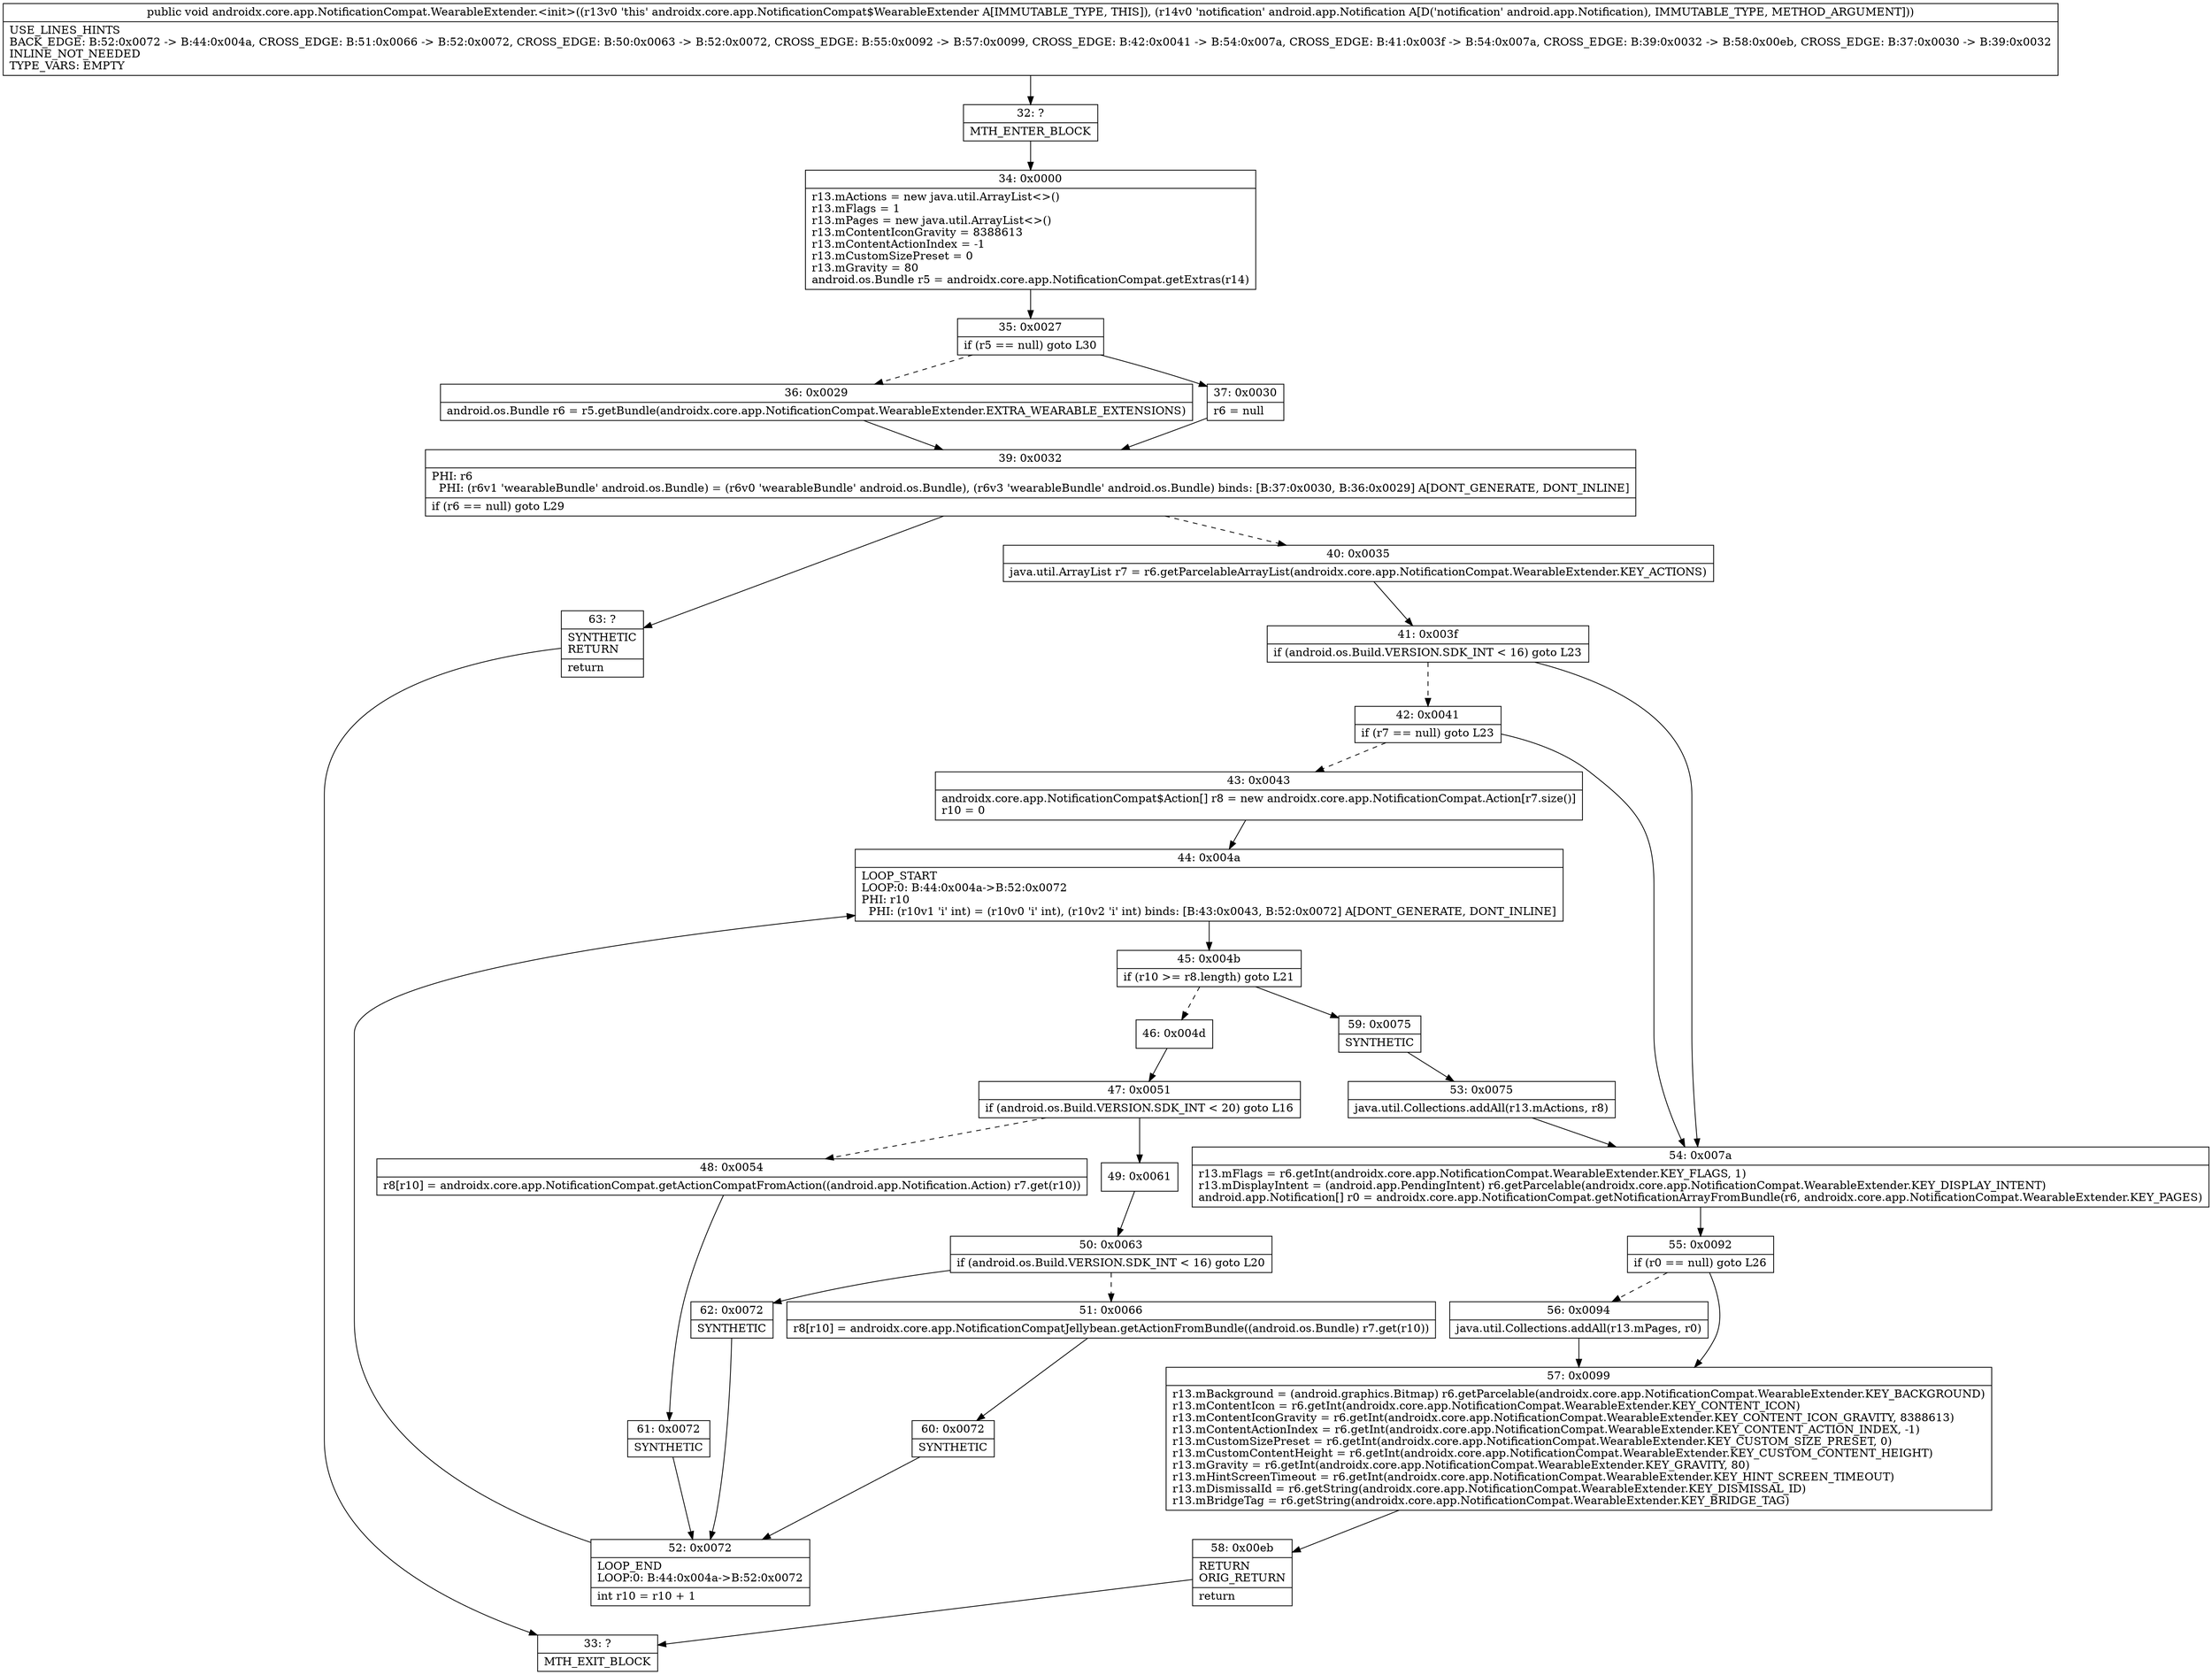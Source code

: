digraph "CFG forandroidx.core.app.NotificationCompat.WearableExtender.\<init\>(Landroid\/app\/Notification;)V" {
Node_32 [shape=record,label="{32\:\ ?|MTH_ENTER_BLOCK\l}"];
Node_34 [shape=record,label="{34\:\ 0x0000|r13.mActions = new java.util.ArrayList\<\>()\lr13.mFlags = 1\lr13.mPages = new java.util.ArrayList\<\>()\lr13.mContentIconGravity = 8388613\lr13.mContentActionIndex = \-1\lr13.mCustomSizePreset = 0\lr13.mGravity = 80\landroid.os.Bundle r5 = androidx.core.app.NotificationCompat.getExtras(r14)\l}"];
Node_35 [shape=record,label="{35\:\ 0x0027|if (r5 == null) goto L30\l}"];
Node_36 [shape=record,label="{36\:\ 0x0029|android.os.Bundle r6 = r5.getBundle(androidx.core.app.NotificationCompat.WearableExtender.EXTRA_WEARABLE_EXTENSIONS)\l}"];
Node_39 [shape=record,label="{39\:\ 0x0032|PHI: r6 \l  PHI: (r6v1 'wearableBundle' android.os.Bundle) = (r6v0 'wearableBundle' android.os.Bundle), (r6v3 'wearableBundle' android.os.Bundle) binds: [B:37:0x0030, B:36:0x0029] A[DONT_GENERATE, DONT_INLINE]\l|if (r6 == null) goto L29\l}"];
Node_40 [shape=record,label="{40\:\ 0x0035|java.util.ArrayList r7 = r6.getParcelableArrayList(androidx.core.app.NotificationCompat.WearableExtender.KEY_ACTIONS)\l}"];
Node_41 [shape=record,label="{41\:\ 0x003f|if (android.os.Build.VERSION.SDK_INT \< 16) goto L23\l}"];
Node_42 [shape=record,label="{42\:\ 0x0041|if (r7 == null) goto L23\l}"];
Node_43 [shape=record,label="{43\:\ 0x0043|androidx.core.app.NotificationCompat$Action[] r8 = new androidx.core.app.NotificationCompat.Action[r7.size()]\lr10 = 0\l}"];
Node_44 [shape=record,label="{44\:\ 0x004a|LOOP_START\lLOOP:0: B:44:0x004a\-\>B:52:0x0072\lPHI: r10 \l  PHI: (r10v1 'i' int) = (r10v0 'i' int), (r10v2 'i' int) binds: [B:43:0x0043, B:52:0x0072] A[DONT_GENERATE, DONT_INLINE]\l}"];
Node_45 [shape=record,label="{45\:\ 0x004b|if (r10 \>= r8.length) goto L21\l}"];
Node_46 [shape=record,label="{46\:\ 0x004d}"];
Node_47 [shape=record,label="{47\:\ 0x0051|if (android.os.Build.VERSION.SDK_INT \< 20) goto L16\l}"];
Node_48 [shape=record,label="{48\:\ 0x0054|r8[r10] = androidx.core.app.NotificationCompat.getActionCompatFromAction((android.app.Notification.Action) r7.get(r10))\l}"];
Node_61 [shape=record,label="{61\:\ 0x0072|SYNTHETIC\l}"];
Node_52 [shape=record,label="{52\:\ 0x0072|LOOP_END\lLOOP:0: B:44:0x004a\-\>B:52:0x0072\l|int r10 = r10 + 1\l}"];
Node_49 [shape=record,label="{49\:\ 0x0061}"];
Node_50 [shape=record,label="{50\:\ 0x0063|if (android.os.Build.VERSION.SDK_INT \< 16) goto L20\l}"];
Node_51 [shape=record,label="{51\:\ 0x0066|r8[r10] = androidx.core.app.NotificationCompatJellybean.getActionFromBundle((android.os.Bundle) r7.get(r10))\l}"];
Node_60 [shape=record,label="{60\:\ 0x0072|SYNTHETIC\l}"];
Node_62 [shape=record,label="{62\:\ 0x0072|SYNTHETIC\l}"];
Node_59 [shape=record,label="{59\:\ 0x0075|SYNTHETIC\l}"];
Node_53 [shape=record,label="{53\:\ 0x0075|java.util.Collections.addAll(r13.mActions, r8)\l}"];
Node_54 [shape=record,label="{54\:\ 0x007a|r13.mFlags = r6.getInt(androidx.core.app.NotificationCompat.WearableExtender.KEY_FLAGS, 1)\lr13.mDisplayIntent = (android.app.PendingIntent) r6.getParcelable(androidx.core.app.NotificationCompat.WearableExtender.KEY_DISPLAY_INTENT)\landroid.app.Notification[] r0 = androidx.core.app.NotificationCompat.getNotificationArrayFromBundle(r6, androidx.core.app.NotificationCompat.WearableExtender.KEY_PAGES)\l}"];
Node_55 [shape=record,label="{55\:\ 0x0092|if (r0 == null) goto L26\l}"];
Node_56 [shape=record,label="{56\:\ 0x0094|java.util.Collections.addAll(r13.mPages, r0)\l}"];
Node_57 [shape=record,label="{57\:\ 0x0099|r13.mBackground = (android.graphics.Bitmap) r6.getParcelable(androidx.core.app.NotificationCompat.WearableExtender.KEY_BACKGROUND)\lr13.mContentIcon = r6.getInt(androidx.core.app.NotificationCompat.WearableExtender.KEY_CONTENT_ICON)\lr13.mContentIconGravity = r6.getInt(androidx.core.app.NotificationCompat.WearableExtender.KEY_CONTENT_ICON_GRAVITY, 8388613)\lr13.mContentActionIndex = r6.getInt(androidx.core.app.NotificationCompat.WearableExtender.KEY_CONTENT_ACTION_INDEX, \-1)\lr13.mCustomSizePreset = r6.getInt(androidx.core.app.NotificationCompat.WearableExtender.KEY_CUSTOM_SIZE_PRESET, 0)\lr13.mCustomContentHeight = r6.getInt(androidx.core.app.NotificationCompat.WearableExtender.KEY_CUSTOM_CONTENT_HEIGHT)\lr13.mGravity = r6.getInt(androidx.core.app.NotificationCompat.WearableExtender.KEY_GRAVITY, 80)\lr13.mHintScreenTimeout = r6.getInt(androidx.core.app.NotificationCompat.WearableExtender.KEY_HINT_SCREEN_TIMEOUT)\lr13.mDismissalId = r6.getString(androidx.core.app.NotificationCompat.WearableExtender.KEY_DISMISSAL_ID)\lr13.mBridgeTag = r6.getString(androidx.core.app.NotificationCompat.WearableExtender.KEY_BRIDGE_TAG)\l}"];
Node_58 [shape=record,label="{58\:\ 0x00eb|RETURN\lORIG_RETURN\l|return\l}"];
Node_33 [shape=record,label="{33\:\ ?|MTH_EXIT_BLOCK\l}"];
Node_63 [shape=record,label="{63\:\ ?|SYNTHETIC\lRETURN\l|return\l}"];
Node_37 [shape=record,label="{37\:\ 0x0030|r6 = null\l}"];
MethodNode[shape=record,label="{public void androidx.core.app.NotificationCompat.WearableExtender.\<init\>((r13v0 'this' androidx.core.app.NotificationCompat$WearableExtender A[IMMUTABLE_TYPE, THIS]), (r14v0 'notification' android.app.Notification A[D('notification' android.app.Notification), IMMUTABLE_TYPE, METHOD_ARGUMENT]))  | USE_LINES_HINTS\lBACK_EDGE: B:52:0x0072 \-\> B:44:0x004a, CROSS_EDGE: B:51:0x0066 \-\> B:52:0x0072, CROSS_EDGE: B:50:0x0063 \-\> B:52:0x0072, CROSS_EDGE: B:55:0x0092 \-\> B:57:0x0099, CROSS_EDGE: B:42:0x0041 \-\> B:54:0x007a, CROSS_EDGE: B:41:0x003f \-\> B:54:0x007a, CROSS_EDGE: B:39:0x0032 \-\> B:58:0x00eb, CROSS_EDGE: B:37:0x0030 \-\> B:39:0x0032\lINLINE_NOT_NEEDED\lTYPE_VARS: EMPTY\l}"];
MethodNode -> Node_32;Node_32 -> Node_34;
Node_34 -> Node_35;
Node_35 -> Node_36[style=dashed];
Node_35 -> Node_37;
Node_36 -> Node_39;
Node_39 -> Node_40[style=dashed];
Node_39 -> Node_63;
Node_40 -> Node_41;
Node_41 -> Node_42[style=dashed];
Node_41 -> Node_54;
Node_42 -> Node_43[style=dashed];
Node_42 -> Node_54;
Node_43 -> Node_44;
Node_44 -> Node_45;
Node_45 -> Node_46[style=dashed];
Node_45 -> Node_59;
Node_46 -> Node_47;
Node_47 -> Node_48[style=dashed];
Node_47 -> Node_49;
Node_48 -> Node_61;
Node_61 -> Node_52;
Node_52 -> Node_44;
Node_49 -> Node_50;
Node_50 -> Node_51[style=dashed];
Node_50 -> Node_62;
Node_51 -> Node_60;
Node_60 -> Node_52;
Node_62 -> Node_52;
Node_59 -> Node_53;
Node_53 -> Node_54;
Node_54 -> Node_55;
Node_55 -> Node_56[style=dashed];
Node_55 -> Node_57;
Node_56 -> Node_57;
Node_57 -> Node_58;
Node_58 -> Node_33;
Node_63 -> Node_33;
Node_37 -> Node_39;
}

